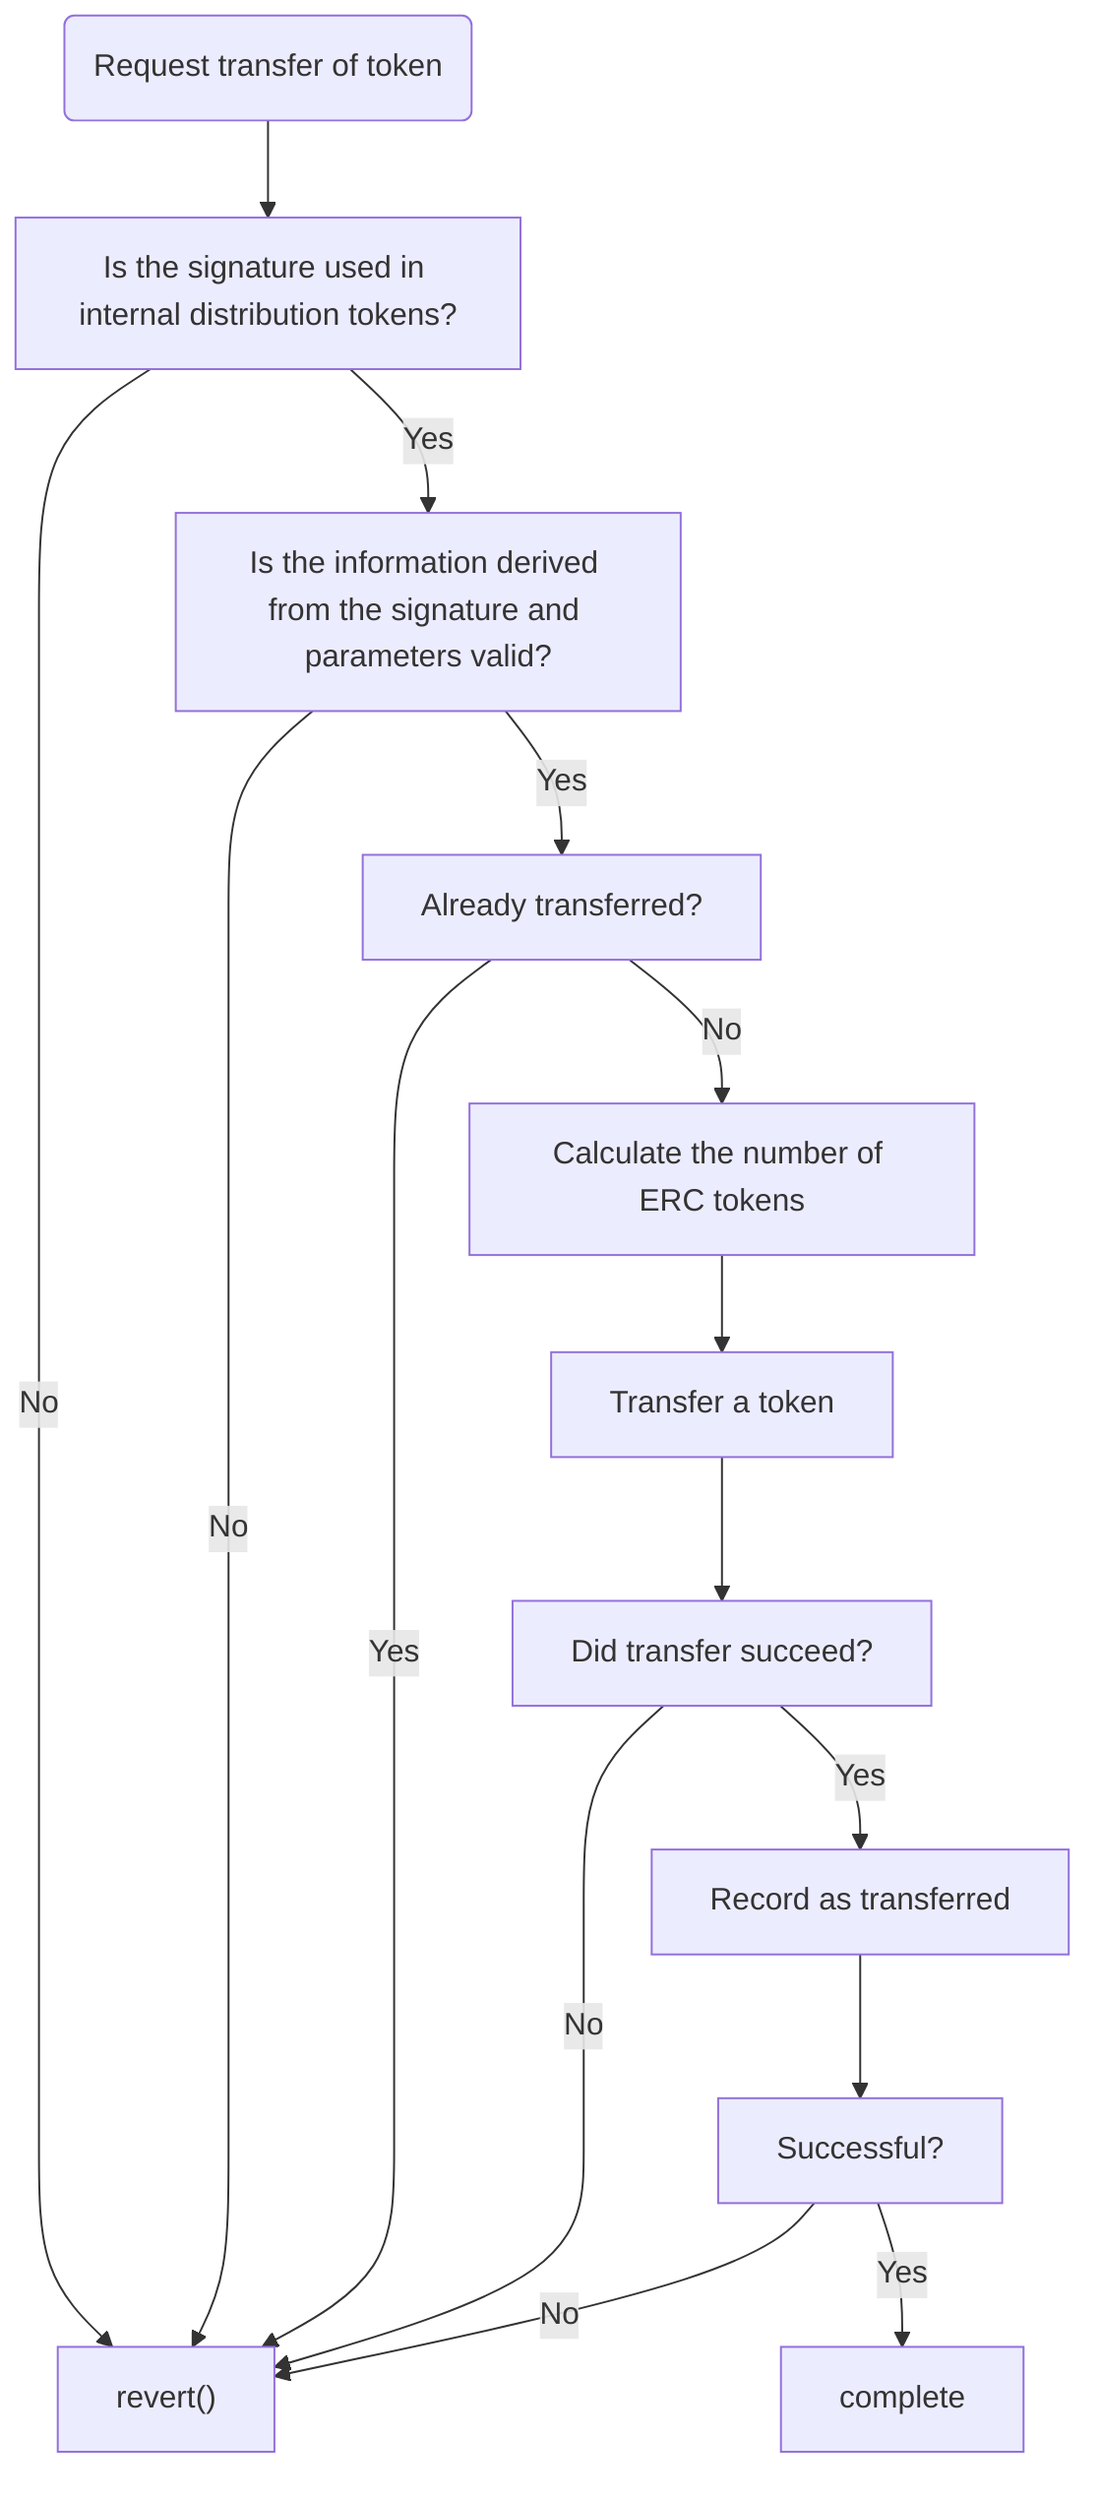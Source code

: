 graph TD
start(Request transfer of token) --> InternalDdistributionTokens["Is the signature used in internal distribution tokens?"]

InternalDdistributionTokens -->|No| revert["revert()"]
InternalDdistributionTokens -->|Yes| SelfCheck["Is the information derived from the signature and parameters valid?"]

SelfCheck -->|No| revert["revert()"]
SelfCheck -->|Yes| History["Already transferred?"]

History -->|Yes| revert
History -->|No| Calculation["Calculate the number of ERC tokens"]

Calculation --> ERCToken[Transfer a token]
ERCToken --> TransferSucceed["Did transfer succeed?"]

TransferSucceed -->|No| revert
TransferSucceed -->|Yes| Record["Record as transferred"]

Record --> Successful["Successful?"]

Successful -->|No| revert
Successful -->|Yes| finish["complete"]